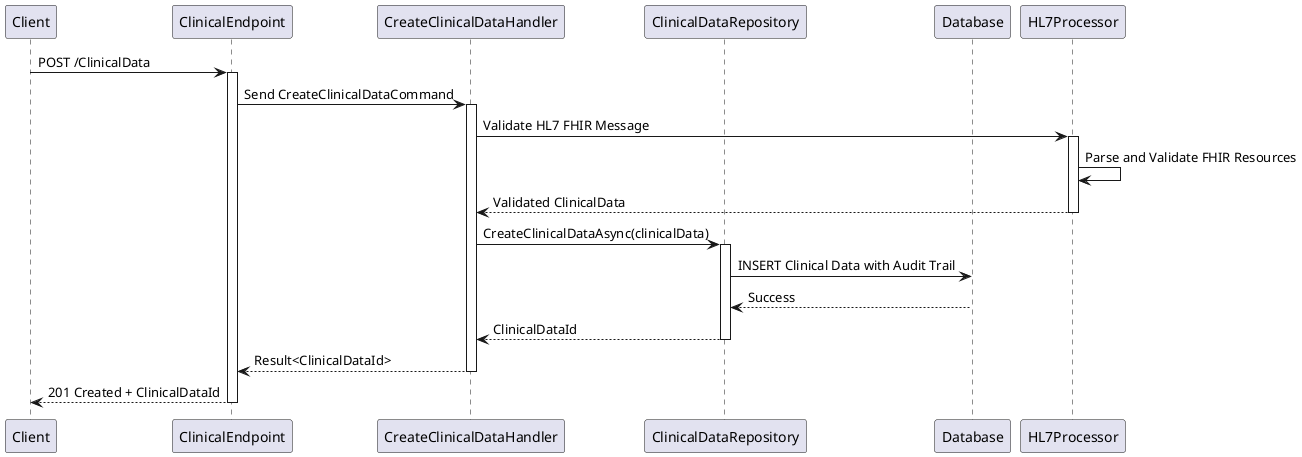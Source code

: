 @startuml ClinicalDataManagementSequence
participant "Client" as C
participant "ClinicalEndpoint" as E
participant "CreateClinicalDataHandler" as H
participant "ClinicalDataRepository" as R
participant "Database" as DB
participant "HL7Processor" as P

C -> E: POST /ClinicalData
activate E
E -> H: Send CreateClinicalDataCommand
activate H
H -> P: Validate HL7 FHIR Message
activate P
P -> P: Parse and Validate FHIR Resources
P --> H: Validated ClinicalData
deactivate P
H -> R: CreateClinicalDataAsync(clinicalData)
activate R
R -> DB: INSERT Clinical Data with Audit Trail
DB --> R: Success
R --> H: ClinicalDataId
deactivate R
H --> E: Result<ClinicalDataId>
deactivate H
E --> C: 201 Created + ClinicalDataId
deactivate E
@enduml
